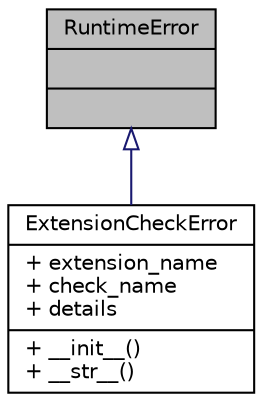 digraph "RuntimeError"
{
 // LATEX_PDF_SIZE
  bgcolor="transparent";
  edge [fontname="Helvetica",fontsize="10",labelfontname="Helvetica",labelfontsize="10"];
  node [fontname="Helvetica",fontsize="10",shape=record];
  Node1 [label="{RuntimeError\n||}",height=0.2,width=0.4,color="black", fillcolor="grey75", style="filled", fontcolor="black",tooltip=" "];
  Node1 -> Node2 [dir="back",color="midnightblue",fontsize="10",style="solid",arrowtail="onormal",fontname="Helvetica"];
  Node2 [label="{ExtensionCheckError\n|+ extension_name\l+ check_name\l+ details\l|+ __init__()\l+ __str__()\l}",height=0.2,width=0.4,color="black",URL="$classcheck__description__files_1_1_extension_check_error.html",tooltip=" "];
}
